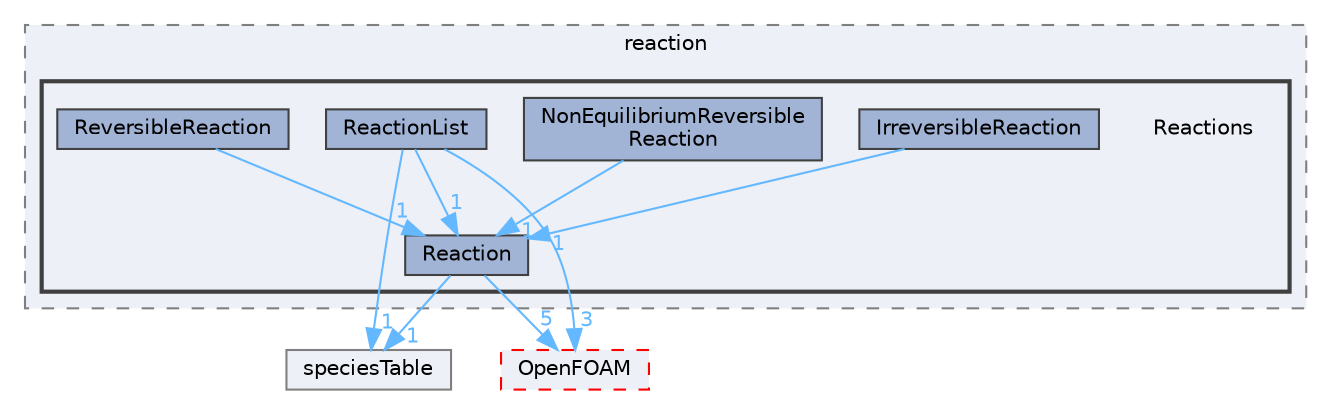 digraph "src/thermophysicalModels/specie/reaction/Reactions"
{
 // LATEX_PDF_SIZE
  bgcolor="transparent";
  edge [fontname=Helvetica,fontsize=10,labelfontname=Helvetica,labelfontsize=10];
  node [fontname=Helvetica,fontsize=10,shape=box,height=0.2,width=0.4];
  compound=true
  subgraph clusterdir_8e22d7bb5211f38d4629fa6608cf6410 {
    graph [ bgcolor="#edf0f7", pencolor="grey50", label="reaction", fontname=Helvetica,fontsize=10 style="filled,dashed", URL="dir_8e22d7bb5211f38d4629fa6608cf6410.html",tooltip=""]
  subgraph clusterdir_6df6717126315845253e3389d84631ef {
    graph [ bgcolor="#edf0f7", pencolor="grey25", label="", fontname=Helvetica,fontsize=10 style="filled,bold", URL="dir_6df6717126315845253e3389d84631ef.html",tooltip=""]
    dir_6df6717126315845253e3389d84631ef [shape=plaintext, label="Reactions"];
  dir_4450238ea64972bb2a94f2f8c4baa841 [label="IrreversibleReaction", fillcolor="#a2b4d6", color="grey25", style="filled", URL="dir_4450238ea64972bb2a94f2f8c4baa841.html",tooltip=""];
  dir_f1979645b8432e09861414848243709e [label="NonEquilibriumReversible\lReaction", fillcolor="#a2b4d6", color="grey25", style="filled", URL="dir_f1979645b8432e09861414848243709e.html",tooltip=""];
  dir_b7c4cf0a4d4427609627ff77ee1a173b [label="Reaction", fillcolor="#a2b4d6", color="grey25", style="filled", URL="dir_b7c4cf0a4d4427609627ff77ee1a173b.html",tooltip=""];
  dir_3b89b67965eda7b9edf4321143df450a [label="ReactionList", fillcolor="#a2b4d6", color="grey25", style="filled", URL="dir_3b89b67965eda7b9edf4321143df450a.html",tooltip=""];
  dir_d6409e101b0001ee317bdc289ca5a7b3 [label="ReversibleReaction", fillcolor="#a2b4d6", color="grey25", style="filled", URL="dir_d6409e101b0001ee317bdc289ca5a7b3.html",tooltip=""];
  }
  }
  dir_874ecbf2f65adcc3f0ab67ba498d7ed4 [label="speciesTable", fillcolor="#edf0f7", color="grey50", style="filled", URL="dir_874ecbf2f65adcc3f0ab67ba498d7ed4.html",tooltip=""];
  dir_c5473ff19b20e6ec4dfe5c310b3778a8 [label="OpenFOAM", fillcolor="#edf0f7", color="red", style="filled,dashed", URL="dir_c5473ff19b20e6ec4dfe5c310b3778a8.html",tooltip=""];
  dir_4450238ea64972bb2a94f2f8c4baa841->dir_b7c4cf0a4d4427609627ff77ee1a173b [headlabel="1", labeldistance=1.5 headhref="dir_001971_003234.html" href="dir_001971_003234.html" color="steelblue1" fontcolor="steelblue1"];
  dir_f1979645b8432e09861414848243709e->dir_b7c4cf0a4d4427609627ff77ee1a173b [headlabel="1", labeldistance=1.5 headhref="dir_002570_003234.html" href="dir_002570_003234.html" color="steelblue1" fontcolor="steelblue1"];
  dir_b7c4cf0a4d4427609627ff77ee1a173b->dir_874ecbf2f65adcc3f0ab67ba498d7ed4 [headlabel="1", labeldistance=1.5 headhref="dir_003234_003689.html" href="dir_003234_003689.html" color="steelblue1" fontcolor="steelblue1"];
  dir_b7c4cf0a4d4427609627ff77ee1a173b->dir_c5473ff19b20e6ec4dfe5c310b3778a8 [headlabel="5", labeldistance=1.5 headhref="dir_003234_002695.html" href="dir_003234_002695.html" color="steelblue1" fontcolor="steelblue1"];
  dir_3b89b67965eda7b9edf4321143df450a->dir_874ecbf2f65adcc3f0ab67ba498d7ed4 [headlabel="1", labeldistance=1.5 headhref="dir_003235_003689.html" href="dir_003235_003689.html" color="steelblue1" fontcolor="steelblue1"];
  dir_3b89b67965eda7b9edf4321143df450a->dir_b7c4cf0a4d4427609627ff77ee1a173b [headlabel="1", labeldistance=1.5 headhref="dir_003235_003234.html" href="dir_003235_003234.html" color="steelblue1" fontcolor="steelblue1"];
  dir_3b89b67965eda7b9edf4321143df450a->dir_c5473ff19b20e6ec4dfe5c310b3778a8 [headlabel="3", labeldistance=1.5 headhref="dir_003235_002695.html" href="dir_003235_002695.html" color="steelblue1" fontcolor="steelblue1"];
  dir_d6409e101b0001ee317bdc289ca5a7b3->dir_b7c4cf0a4d4427609627ff77ee1a173b [headlabel="1", labeldistance=1.5 headhref="dir_003334_003234.html" href="dir_003334_003234.html" color="steelblue1" fontcolor="steelblue1"];
}
